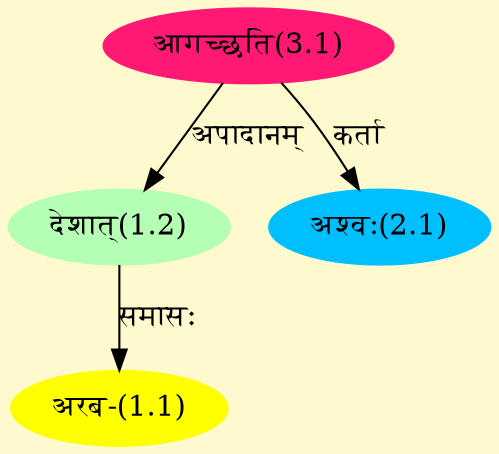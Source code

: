 digraph G{
rankdir=BT;
 compound=true;
 bgcolor="lemonchiffon1";
Node1_1 [style=filled, color="#FFFF00" label = "अरब-(1.1)"]
Node1_2 [style=filled, color="#B4FFB4" label = "देशात्(1.2)"]
Node3_1 [style=filled, color="#FF1975" label = "आगच्छति(3.1)"]
Node2_1 [style=filled, color="#00BFFF" label = "अश्वः(2.1)"]
/* Start of Relations section */

Node1_1 -> Node1_2 [  label="समासः"  dir="back" ]
Node1_2 -> Node3_1 [  label="अपादानम्"  dir="back" ]
Node2_1 -> Node3_1 [  label="कर्ता"  dir="back" ]
}
